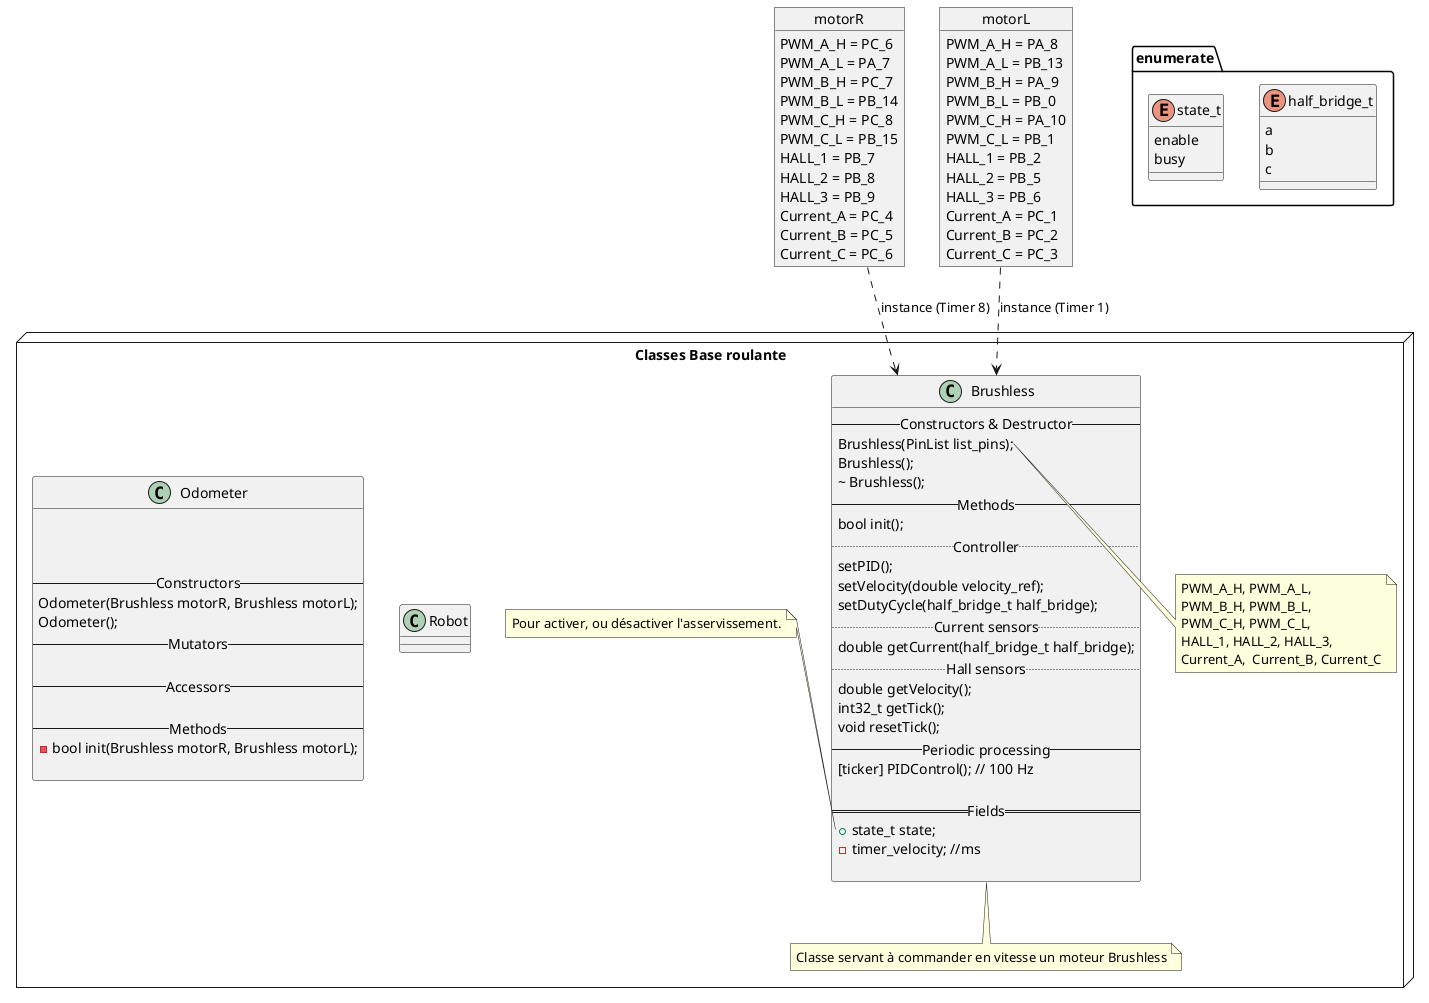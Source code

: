 @startuml
'https://plantuml.com/class-diagram
package enumerate{
    enum half_bridge_t{
    a
    b
    c
    }
    enum state_t{
    enable
    busy
    }
}


package "Classes Base roulante" <<Node>> {
    class Brushless {
        -- Constructors & Destructor --
        Brushless(PinList list_pins);
        Brushless();
        \~ Brushless();
        -- Methods --
        bool init();
        .. Controller ..
        setPID();
        setVelocity(double velocity_ref);
        setDutyCycle(half_bridge_t half_bridge);
        .. Current sensors ..
        double getCurrent(half_bridge_t half_bridge);
        .. Hall sensors ..
        double getVelocity();
        int32_t getTick();
        void resetTick();
        -- Periodic processing --
        [ticker] PIDControl(); // 100 Hz

        == Fields ==
        + state_t state;
        - timer_velocity; //ms

    }
    note bottom of Brushless
        Classe servant à commander en vitesse un moteur Brushless
    end note

    note right of Brushless::"Brushless(PinList list_pins)"
            PWM_A_H, PWM_A_L,
            PWM_B_H, PWM_B_L,
            PWM_C_H, PWM_C_L,
            HALL_1, HALL_2, HALL_3,
            Current_A,  Current_B, Current_C
    end note

    note left of Brushless::state
        Pour activer, ou désactiver l'asservissement.
    end note

    class Robot {

    }

    class Odometer {
        {field}

        {method}
        -- Constructors --
        Odometer(Brushless motorR, Brushless motorL);
        Odometer();
        -- Mutators --

        -- Accessors --

        -- Methods --
        - bool init(Brushless motorR, Brushless motorL);

    }
}
object motorR {
    PWM_A_H = PC_6
    PWM_A_L = PA_7
    PWM_B_H = PC_7
    PWM_B_L = PB_14
    PWM_C_H = PC_8
    PWM_C_L = PB_15
    HALL_1 = PB_7
    HALL_2 = PB_8
    HALL_3 = PB_9
    Current_A = PC_4
    Current_B = PC_5
    Current_C = PC_6
}
object motorL {
    PWM_A_H = PA_8
    PWM_A_L = PB_13
    PWM_B_H = PA_9
    PWM_B_L = PB_0
    PWM_C_H = PA_10
    PWM_C_L = PB_1
    HALL_1 = PB_2
    HALL_2 = PB_5
    HALL_3 = PB_6
    Current_A = PC_1
    Current_B = PC_2
    Current_C = PC_3
}

motorL ..> Brushless : instance (Timer 1)
motorR ..> Brushless : instance (Timer 8)

@enduml